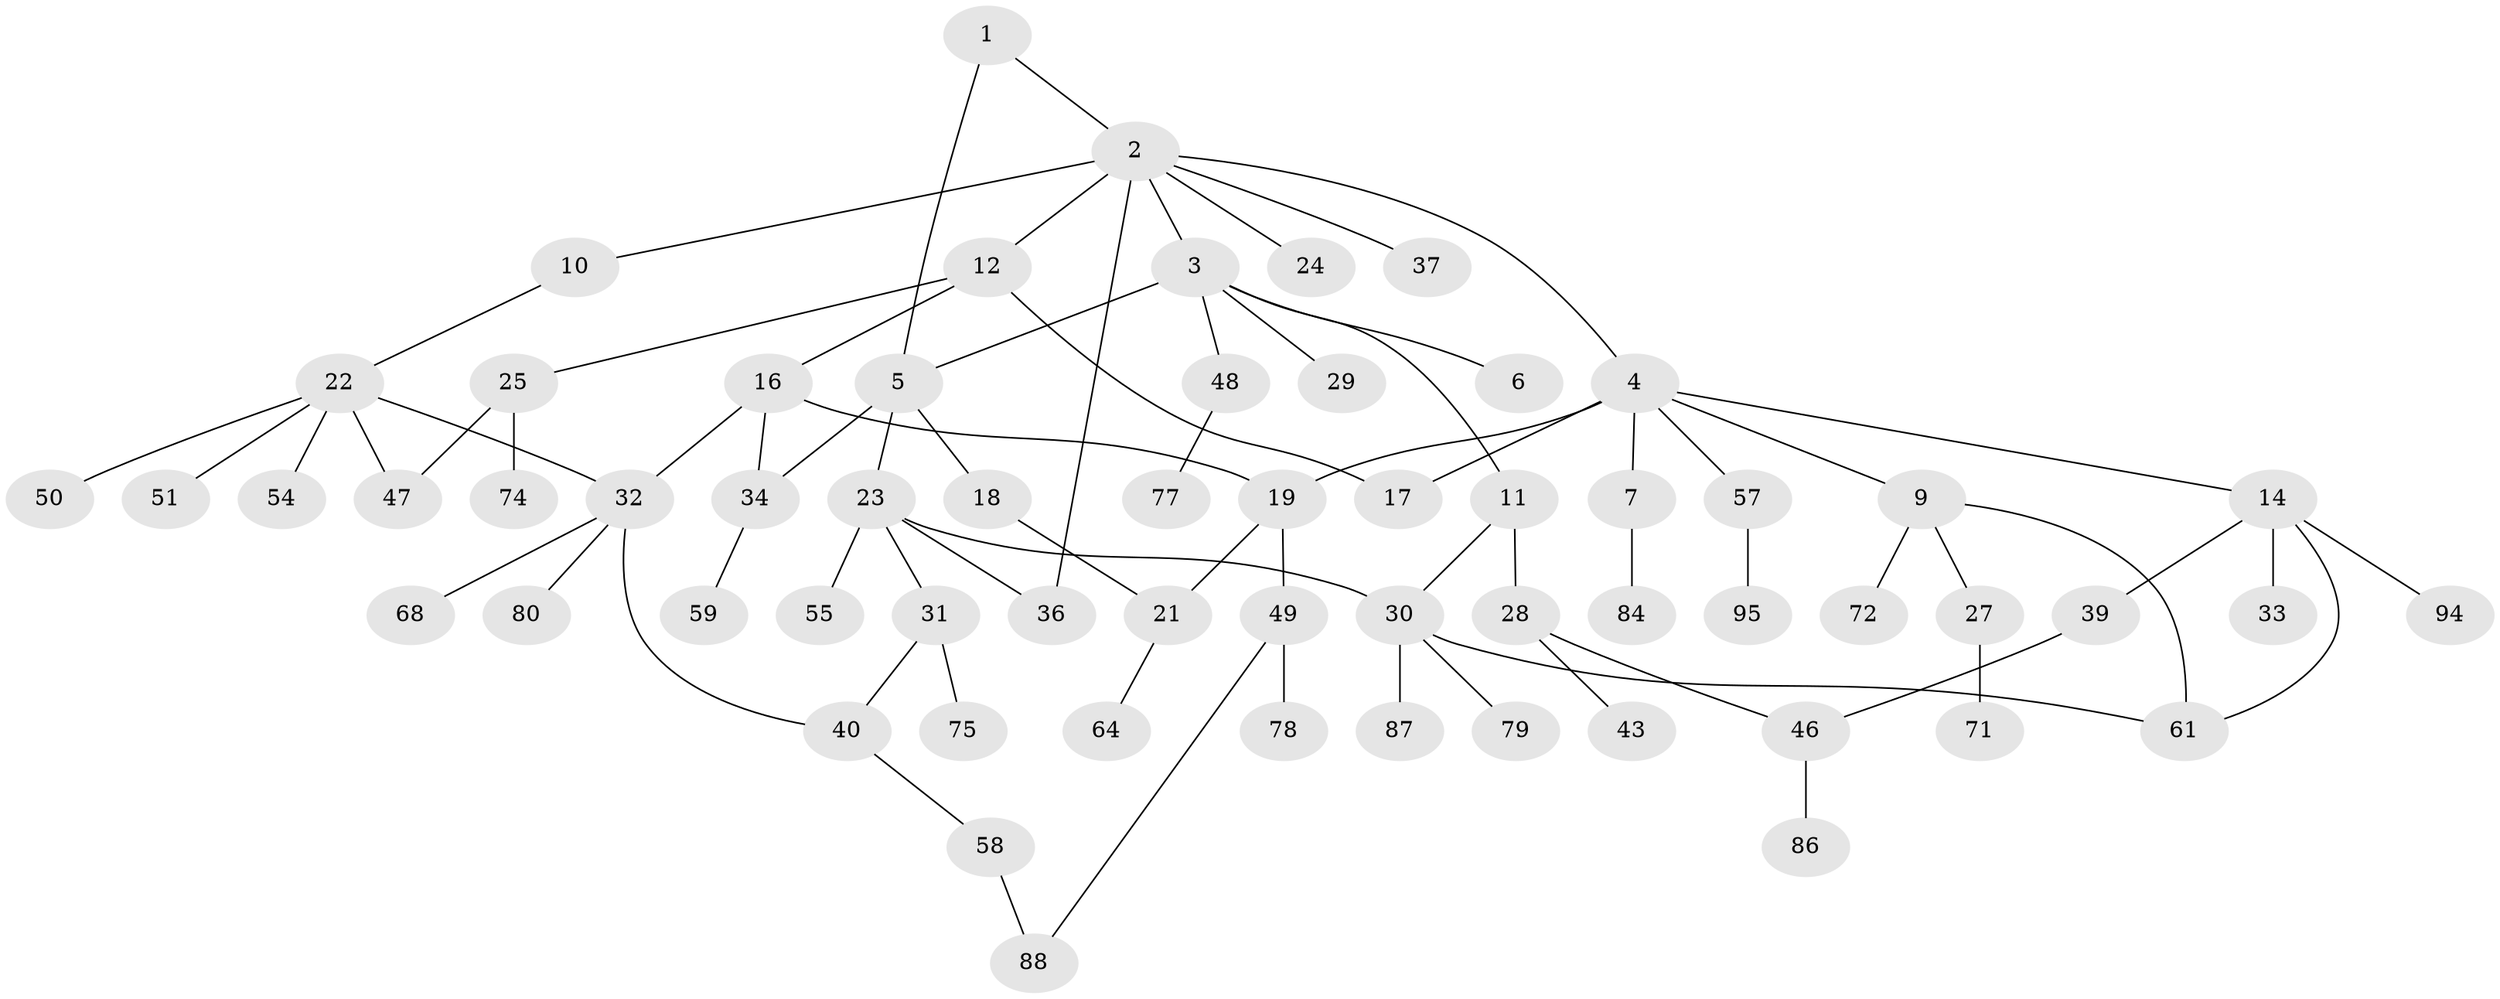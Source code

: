 // Generated by graph-tools (version 1.1) at 2025/51/02/27/25 19:51:36]
// undirected, 62 vertices, 75 edges
graph export_dot {
graph [start="1"]
  node [color=gray90,style=filled];
  1 [super="+85"];
  2 [super="+15"];
  3 [super="+26"];
  4 [super="+8"];
  5 [super="+13"];
  6;
  7 [super="+53"];
  9 [super="+89"];
  10;
  11;
  12 [super="+82"];
  14 [super="+20"];
  16 [super="+90"];
  17;
  18;
  19 [super="+42"];
  21;
  22 [super="+38"];
  23 [super="+45"];
  24;
  25 [super="+92"];
  27 [super="+81"];
  28 [super="+44"];
  29 [super="+62"];
  30 [super="+35"];
  31 [super="+70"];
  32 [super="+41"];
  33;
  34 [super="+56"];
  36 [super="+76"];
  37;
  39 [super="+93"];
  40 [super="+83"];
  43 [super="+63"];
  46 [super="+69"];
  47;
  48 [super="+60"];
  49 [super="+52"];
  50;
  51;
  54;
  55;
  57;
  58 [super="+66"];
  59 [super="+65"];
  61 [super="+67"];
  64 [super="+91"];
  68;
  71 [super="+73"];
  72;
  74;
  75;
  77;
  78;
  79;
  80;
  84;
  86;
  87;
  88;
  94;
  95;
  1 -- 2;
  1 -- 5;
  2 -- 3;
  2 -- 4;
  2 -- 10;
  2 -- 12;
  2 -- 24;
  2 -- 36;
  2 -- 37;
  3 -- 5;
  3 -- 6;
  3 -- 11;
  3 -- 29;
  3 -- 48;
  4 -- 7;
  4 -- 9;
  4 -- 14;
  4 -- 57;
  4 -- 17;
  4 -- 19;
  5 -- 18;
  5 -- 34;
  5 -- 23;
  7 -- 84;
  9 -- 27;
  9 -- 72;
  9 -- 61;
  10 -- 22;
  11 -- 28;
  11 -- 30;
  12 -- 16;
  12 -- 25;
  12 -- 17;
  14 -- 33;
  14 -- 94;
  14 -- 39;
  14 -- 61;
  16 -- 32;
  16 -- 34;
  16 -- 19;
  18 -- 21;
  19 -- 49;
  19 -- 21;
  21 -- 64;
  22 -- 47;
  22 -- 50;
  22 -- 54;
  22 -- 51;
  22 -- 32;
  23 -- 30;
  23 -- 31;
  23 -- 55;
  23 -- 36;
  25 -- 74;
  25 -- 47;
  27 -- 71;
  28 -- 43;
  28 -- 46;
  30 -- 79;
  30 -- 61;
  30 -- 87;
  31 -- 40;
  31 -- 75;
  32 -- 80;
  32 -- 40;
  32 -- 68;
  34 -- 59;
  39 -- 46;
  40 -- 58;
  46 -- 86;
  48 -- 77;
  49 -- 88;
  49 -- 78;
  57 -- 95;
  58 -- 88;
}

